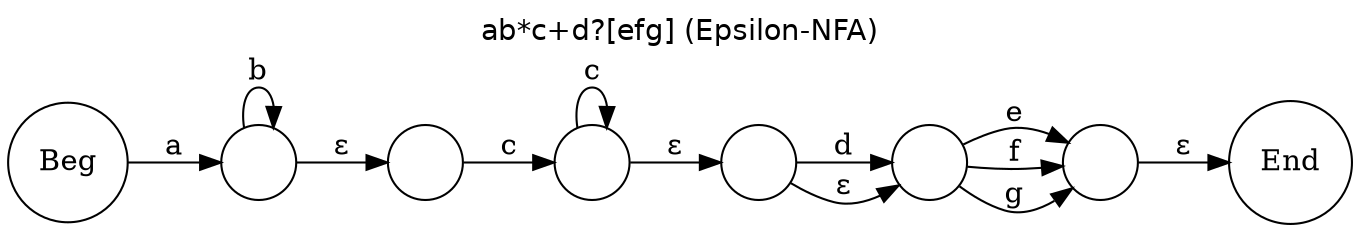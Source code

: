 digraph base {
    labelloc="t";
    label="ab*c+d?[efg] (Epsilon-NFA)";

    # Default settings
    graph [dpi=300]; 
    rankdir=LR;
    fontname="Helvetica";
    edge [arrowhead=normal, arrowtail=dot];
    node [shape=circle, label=""];

    # Vertices
    a [label="Beg"];
    b [label="End"];

    # Edges
    a -> 1 [label="a"];
    1 -> 1 [label="b"];
    1 -> 2 [label=<&epsilon;>];
    2 -> 3 [label="c"];
    3 -> 3 [label="c"];
    3 -> 4 [label=<&epsilon;>];
    4 -> 5 [label="d"];
    4 -> 5 [label=<&epsilon;>];
    5 -> 6 [label="e"];
    5 -> 6 [label="f"];
    5 -> 6 [label="g"];
    6 -> b [label=<&epsilon;>];
}
